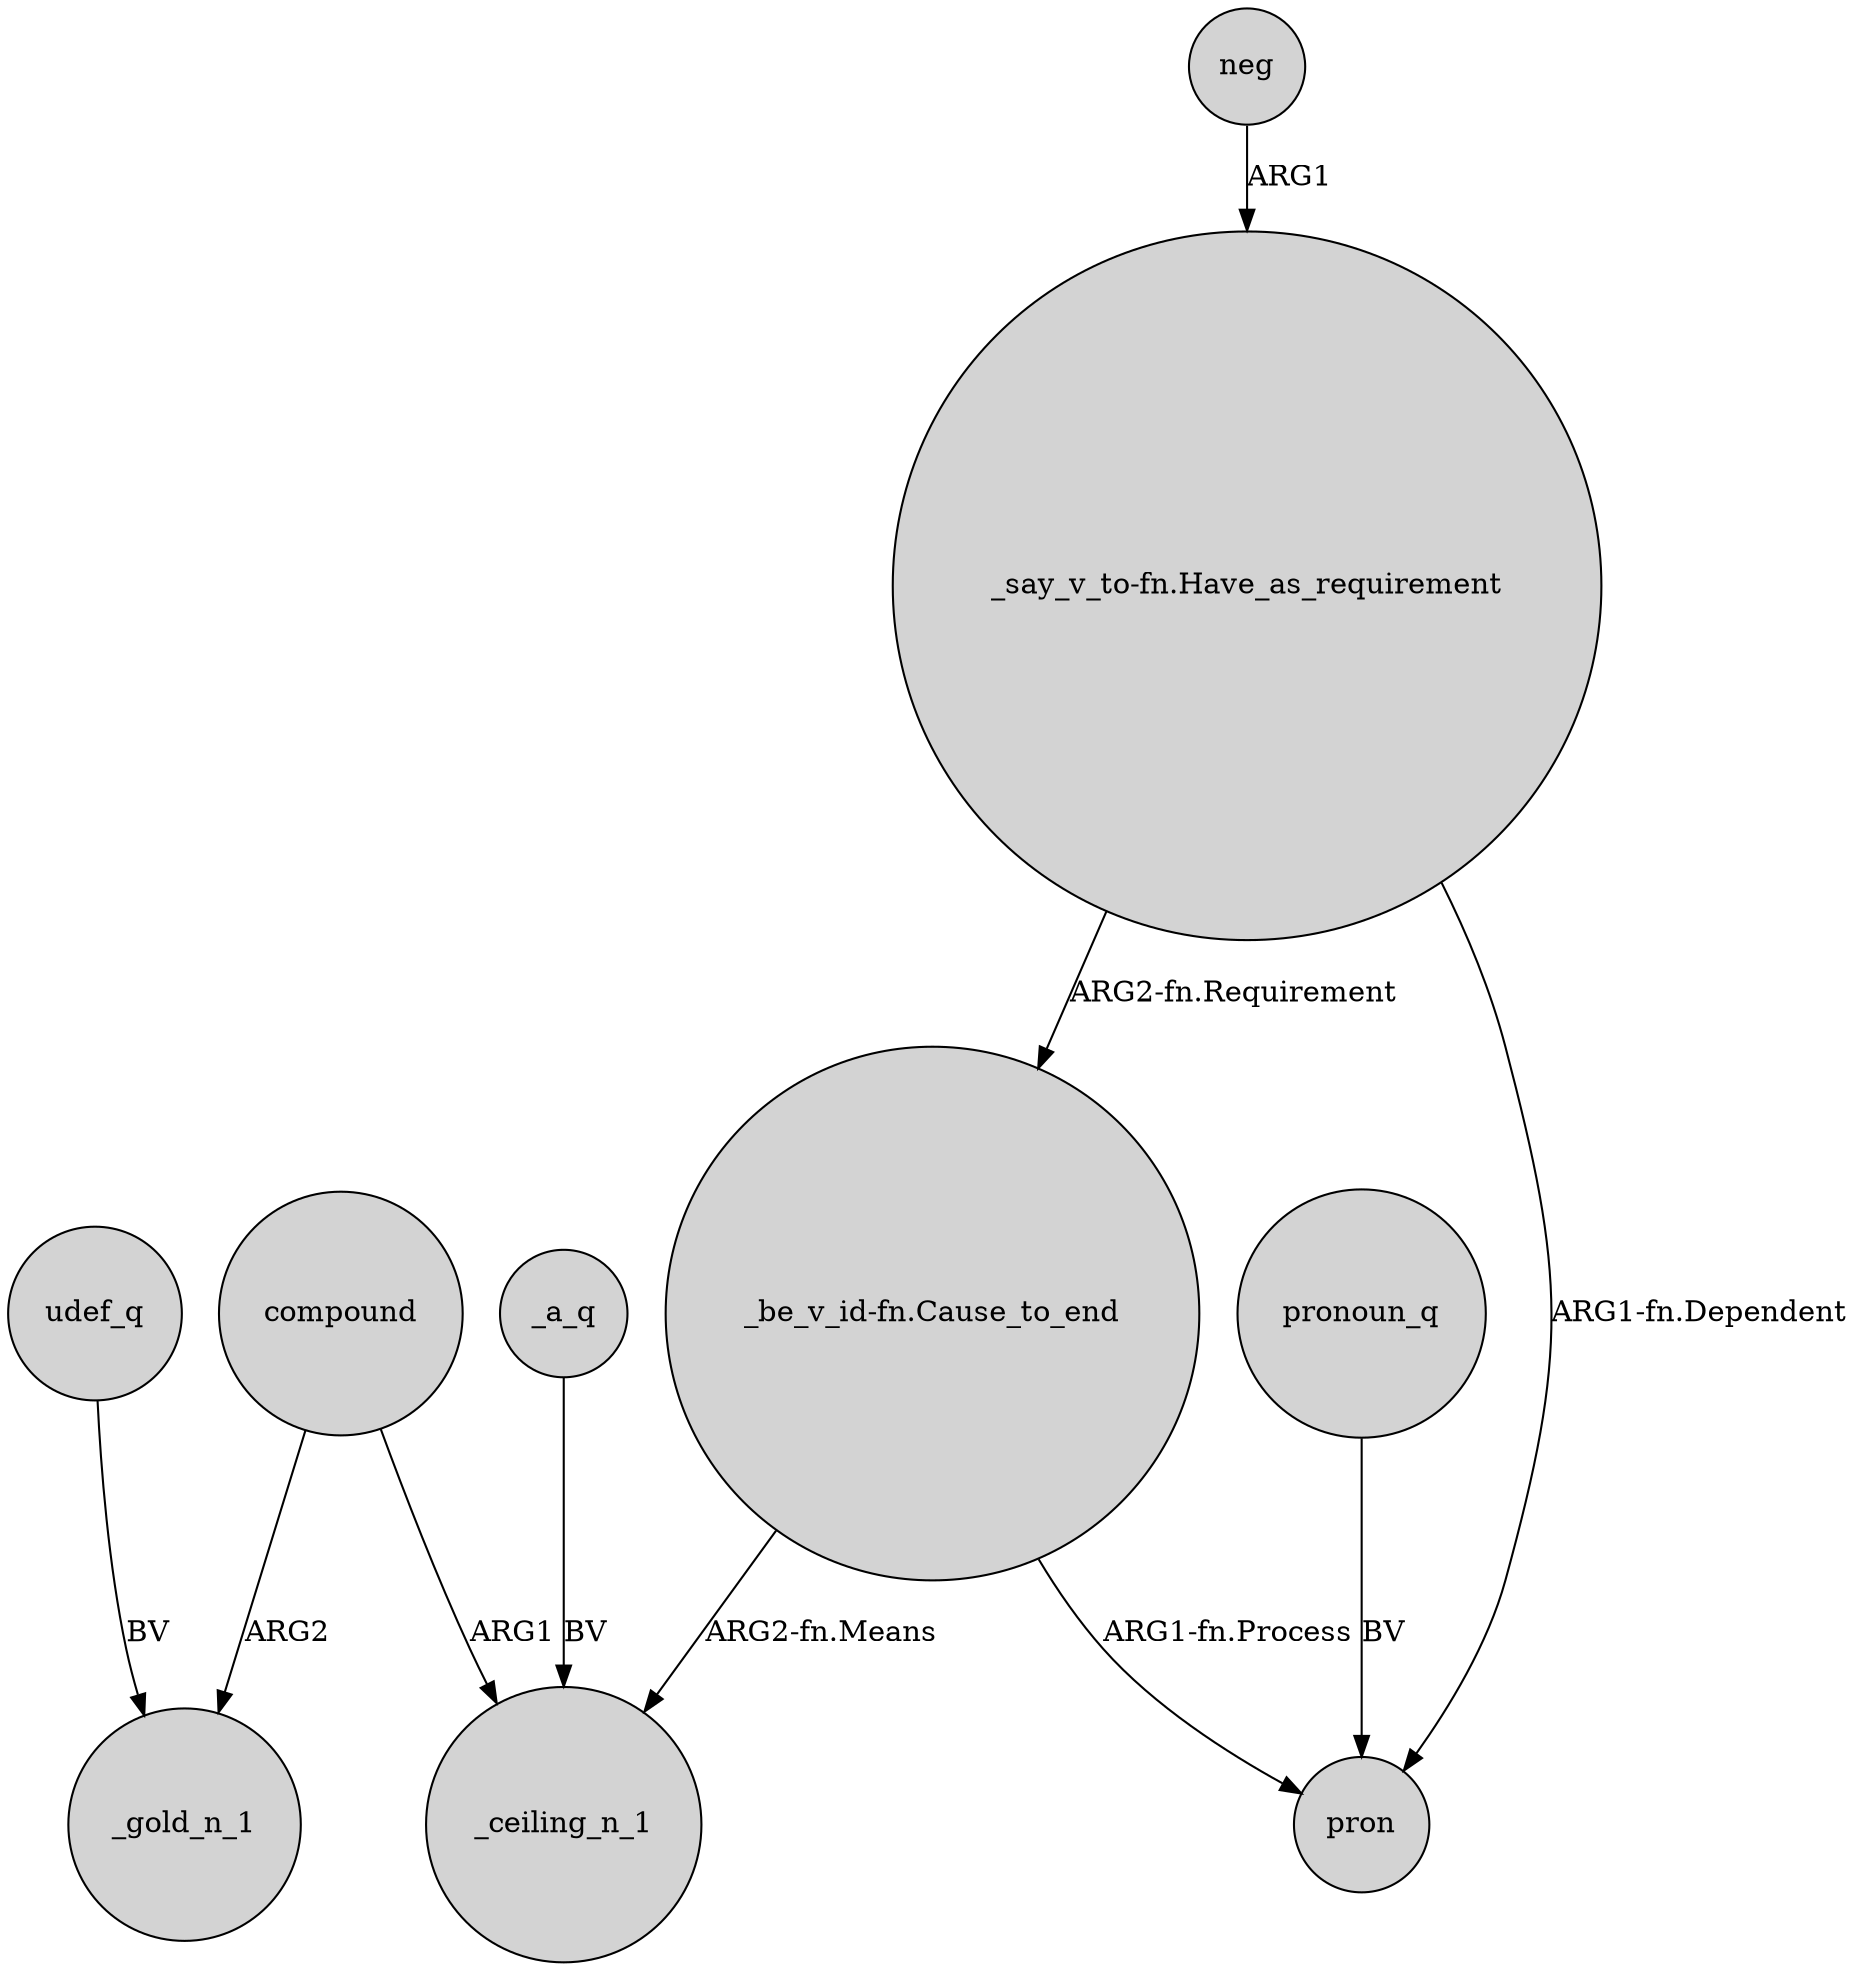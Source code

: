 digraph {
	node [shape=circle style=filled]
	"_be_v_id-fn.Cause_to_end" -> _ceiling_n_1 [label="ARG2-fn.Means"]
	udef_q -> _gold_n_1 [label=BV]
	"_say_v_to-fn.Have_as_requirement" -> pron [label="ARG1-fn.Dependent"]
	compound -> _gold_n_1 [label=ARG2]
	compound -> _ceiling_n_1 [label=ARG1]
	"_say_v_to-fn.Have_as_requirement" -> "_be_v_id-fn.Cause_to_end" [label="ARG2-fn.Requirement"]
	pronoun_q -> pron [label=BV]
	_a_q -> _ceiling_n_1 [label=BV]
	"_be_v_id-fn.Cause_to_end" -> pron [label="ARG1-fn.Process"]
	neg -> "_say_v_to-fn.Have_as_requirement" [label=ARG1]
}

